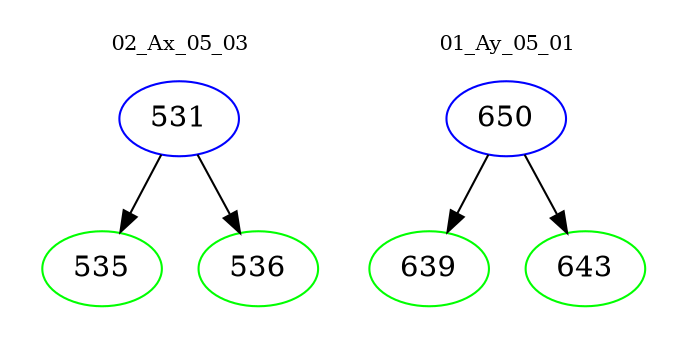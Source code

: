 digraph{
subgraph cluster_0 {
color = white
label = "02_Ax_05_03";
fontsize=10;
T0_531 [label="531", color="blue"]
T0_531 -> T0_535 [color="black"]
T0_535 [label="535", color="green"]
T0_531 -> T0_536 [color="black"]
T0_536 [label="536", color="green"]
}
subgraph cluster_1 {
color = white
label = "01_Ay_05_01";
fontsize=10;
T1_650 [label="650", color="blue"]
T1_650 -> T1_639 [color="black"]
T1_639 [label="639", color="green"]
T1_650 -> T1_643 [color="black"]
T1_643 [label="643", color="green"]
}
}
